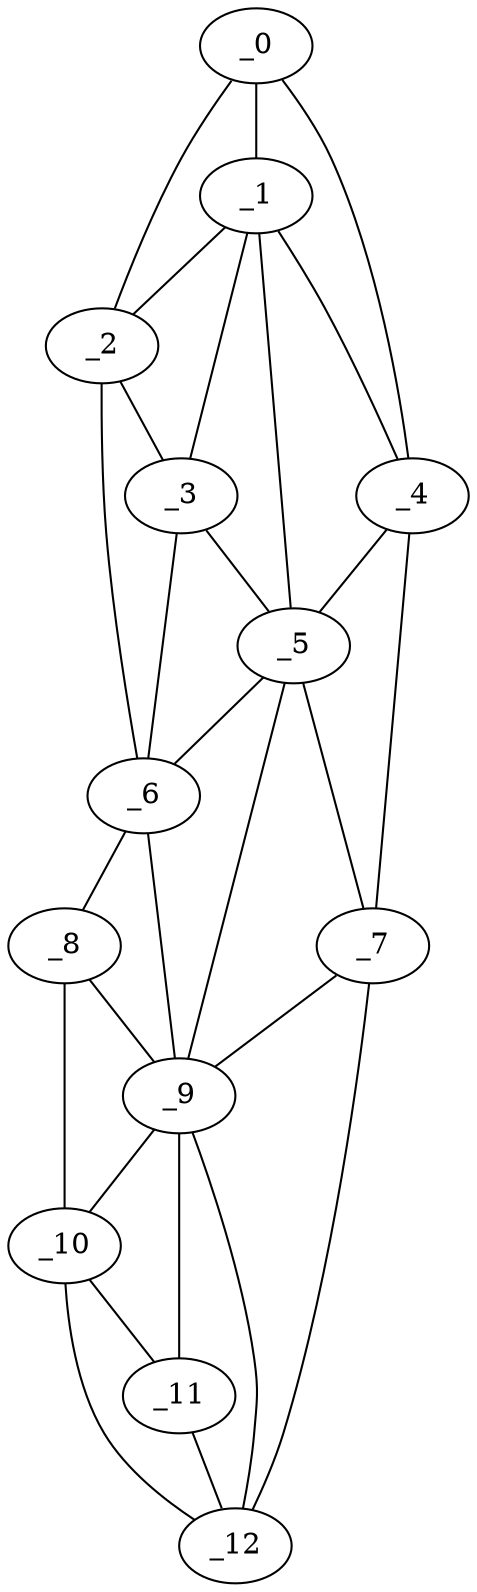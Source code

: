 graph "obj51__30.gxl" {
	_0	 [x=5,
		y=63];
	_1	 [x=10,
		y=68];
	_0 -- _1	 [valence=2];
	_2	 [x=14,
		y=105];
	_0 -- _2	 [valence=1];
	_4	 [x=53,
		y=16];
	_0 -- _4	 [valence=1];
	_1 -- _2	 [valence=2];
	_3	 [x=48,
		y=110];
	_1 -- _3	 [valence=2];
	_1 -- _4	 [valence=2];
	_5	 [x=63,
		y=76];
	_1 -- _5	 [valence=1];
	_2 -- _3	 [valence=2];
	_6	 [x=66,
		y=115];
	_2 -- _6	 [valence=1];
	_3 -- _5	 [valence=2];
	_3 -- _6	 [valence=2];
	_4 -- _5	 [valence=2];
	_7	 [x=72,
		y=6];
	_4 -- _7	 [valence=1];
	_5 -- _6	 [valence=1];
	_5 -- _7	 [valence=2];
	_9	 [x=109,
		y=81];
	_5 -- _9	 [valence=2];
	_8	 [x=100,
		y=120];
	_6 -- _8	 [valence=1];
	_6 -- _9	 [valence=2];
	_7 -- _9	 [valence=1];
	_12	 [x=125,
		y=69];
	_7 -- _12	 [valence=1];
	_8 -- _9	 [valence=1];
	_10	 [x=117,
		y=110];
	_8 -- _10	 [valence=1];
	_9 -- _10	 [valence=2];
	_11	 [x=118,
		y=79];
	_9 -- _11	 [valence=2];
	_9 -- _12	 [valence=1];
	_10 -- _11	 [valence=1];
	_10 -- _12	 [valence=1];
	_11 -- _12	 [valence=2];
}
